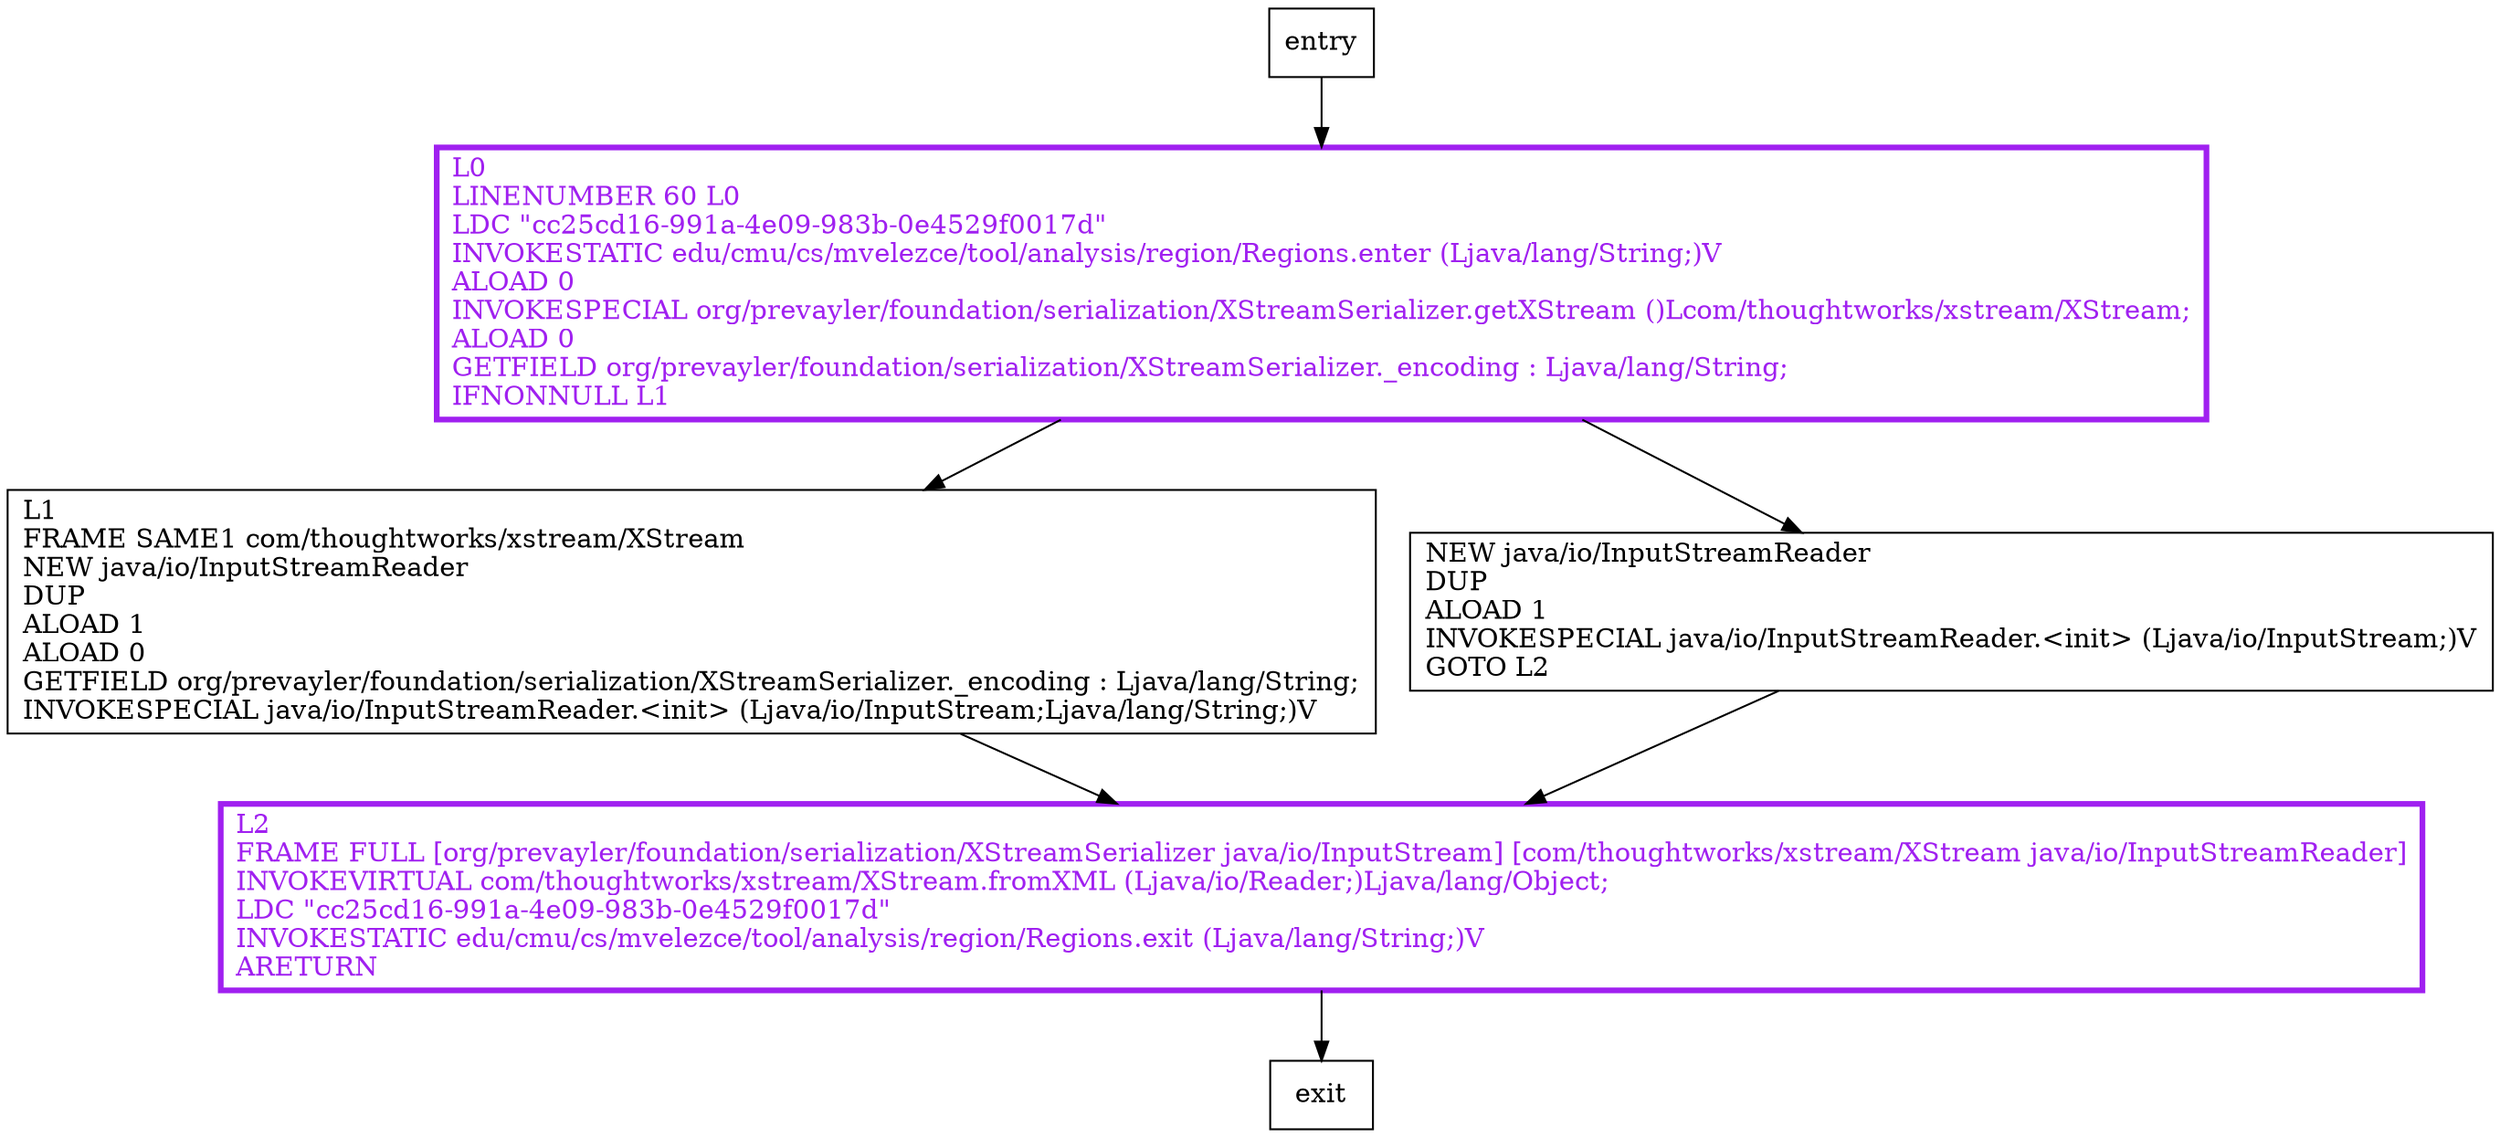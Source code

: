 digraph readObject {
node [shape=record];
406477119 [label="L0\lLINENUMBER 60 L0\lLDC \"cc25cd16-991a-4e09-983b-0e4529f0017d\"\lINVOKESTATIC edu/cmu/cs/mvelezce/tool/analysis/region/Regions.enter (Ljava/lang/String;)V\lALOAD 0\lINVOKESPECIAL org/prevayler/foundation/serialization/XStreamSerializer.getXStream ()Lcom/thoughtworks/xstream/XStream;\lALOAD 0\lGETFIELD org/prevayler/foundation/serialization/XStreamSerializer._encoding : Ljava/lang/String;\lIFNONNULL L1\l"];
844504277 [label="L2\lFRAME FULL [org/prevayler/foundation/serialization/XStreamSerializer java/io/InputStream] [com/thoughtworks/xstream/XStream java/io/InputStreamReader]\lINVOKEVIRTUAL com/thoughtworks/xstream/XStream.fromXML (Ljava/io/Reader;)Ljava/lang/Object;\lLDC \"cc25cd16-991a-4e09-983b-0e4529f0017d\"\lINVOKESTATIC edu/cmu/cs/mvelezce/tool/analysis/region/Regions.exit (Ljava/lang/String;)V\lARETURN\l"];
433133781 [label="L1\lFRAME SAME1 com/thoughtworks/xstream/XStream\lNEW java/io/InputStreamReader\lDUP\lALOAD 1\lALOAD 0\lGETFIELD org/prevayler/foundation/serialization/XStreamSerializer._encoding : Ljava/lang/String;\lINVOKESPECIAL java/io/InputStreamReader.\<init\> (Ljava/io/InputStream;Ljava/lang/String;)V\l"];
2044438780 [label="NEW java/io/InputStreamReader\lDUP\lALOAD 1\lINVOKESPECIAL java/io/InputStreamReader.\<init\> (Ljava/io/InputStream;)V\lGOTO L2\l"];
entry;
exit;
entry -> 406477119;
406477119 -> 433133781;
406477119 -> 2044438780;
844504277 -> exit;
433133781 -> 844504277;
2044438780 -> 844504277;
406477119[fontcolor="purple", penwidth=3, color="purple"];
844504277[fontcolor="purple", penwidth=3, color="purple"];
}
